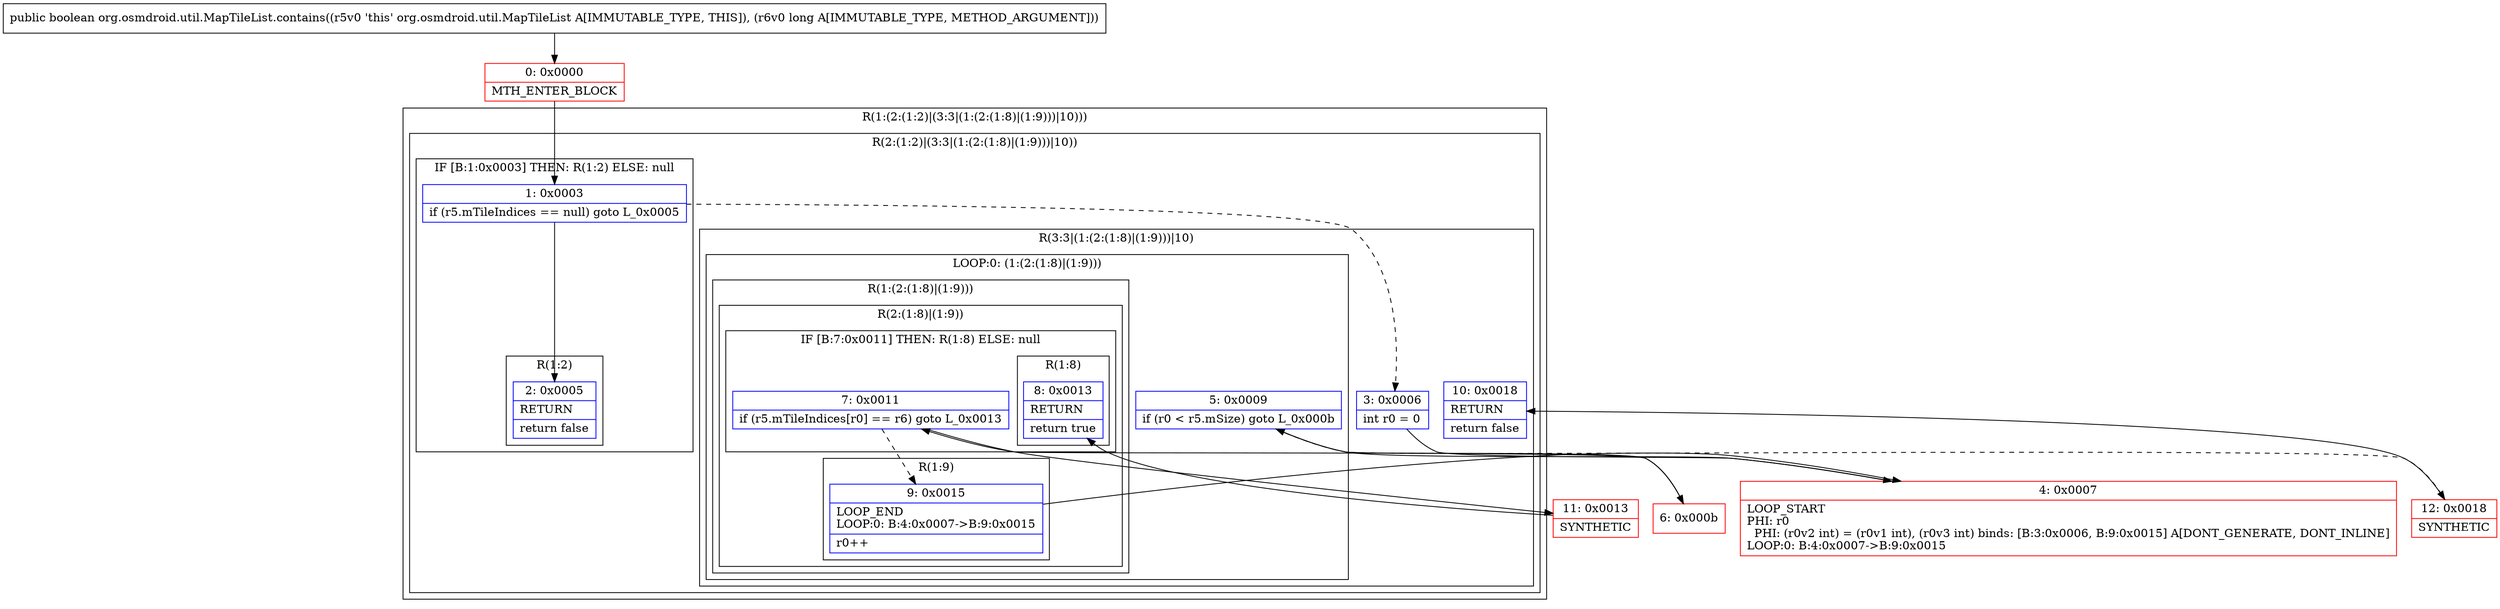 digraph "CFG fororg.osmdroid.util.MapTileList.contains(J)Z" {
subgraph cluster_Region_931865772 {
label = "R(1:(2:(1:2)|(3:3|(1:(2:(1:8)|(1:9)))|10)))";
node [shape=record,color=blue];
subgraph cluster_Region_1577647659 {
label = "R(2:(1:2)|(3:3|(1:(2:(1:8)|(1:9)))|10))";
node [shape=record,color=blue];
subgraph cluster_IfRegion_1065343197 {
label = "IF [B:1:0x0003] THEN: R(1:2) ELSE: null";
node [shape=record,color=blue];
Node_1 [shape=record,label="{1\:\ 0x0003|if (r5.mTileIndices == null) goto L_0x0005\l}"];
subgraph cluster_Region_1961657133 {
label = "R(1:2)";
node [shape=record,color=blue];
Node_2 [shape=record,label="{2\:\ 0x0005|RETURN\l|return false\l}"];
}
}
subgraph cluster_Region_1519409301 {
label = "R(3:3|(1:(2:(1:8)|(1:9)))|10)";
node [shape=record,color=blue];
Node_3 [shape=record,label="{3\:\ 0x0006|int r0 = 0\l}"];
subgraph cluster_LoopRegion_155364809 {
label = "LOOP:0: (1:(2:(1:8)|(1:9)))";
node [shape=record,color=blue];
Node_5 [shape=record,label="{5\:\ 0x0009|if (r0 \< r5.mSize) goto L_0x000b\l}"];
subgraph cluster_Region_447506264 {
label = "R(1:(2:(1:8)|(1:9)))";
node [shape=record,color=blue];
subgraph cluster_Region_55323520 {
label = "R(2:(1:8)|(1:9))";
node [shape=record,color=blue];
subgraph cluster_IfRegion_739774696 {
label = "IF [B:7:0x0011] THEN: R(1:8) ELSE: null";
node [shape=record,color=blue];
Node_7 [shape=record,label="{7\:\ 0x0011|if (r5.mTileIndices[r0] == r6) goto L_0x0013\l}"];
subgraph cluster_Region_1119138308 {
label = "R(1:8)";
node [shape=record,color=blue];
Node_8 [shape=record,label="{8\:\ 0x0013|RETURN\l|return true\l}"];
}
}
subgraph cluster_Region_1987759265 {
label = "R(1:9)";
node [shape=record,color=blue];
Node_9 [shape=record,label="{9\:\ 0x0015|LOOP_END\lLOOP:0: B:4:0x0007\-\>B:9:0x0015\l|r0++\l}"];
}
}
}
}
Node_10 [shape=record,label="{10\:\ 0x0018|RETURN\l|return false\l}"];
}
}
}
Node_0 [shape=record,color=red,label="{0\:\ 0x0000|MTH_ENTER_BLOCK\l}"];
Node_4 [shape=record,color=red,label="{4\:\ 0x0007|LOOP_START\lPHI: r0 \l  PHI: (r0v2 int) = (r0v1 int), (r0v3 int) binds: [B:3:0x0006, B:9:0x0015] A[DONT_GENERATE, DONT_INLINE]\lLOOP:0: B:4:0x0007\-\>B:9:0x0015\l}"];
Node_6 [shape=record,color=red,label="{6\:\ 0x000b}"];
Node_11 [shape=record,color=red,label="{11\:\ 0x0013|SYNTHETIC\l}"];
Node_12 [shape=record,color=red,label="{12\:\ 0x0018|SYNTHETIC\l}"];
MethodNode[shape=record,label="{public boolean org.osmdroid.util.MapTileList.contains((r5v0 'this' org.osmdroid.util.MapTileList A[IMMUTABLE_TYPE, THIS]), (r6v0 long A[IMMUTABLE_TYPE, METHOD_ARGUMENT])) }"];
MethodNode -> Node_0;
Node_1 -> Node_2;
Node_1 -> Node_3[style=dashed];
Node_3 -> Node_4;
Node_5 -> Node_6;
Node_5 -> Node_12[style=dashed];
Node_7 -> Node_9[style=dashed];
Node_7 -> Node_11;
Node_9 -> Node_4;
Node_0 -> Node_1;
Node_4 -> Node_5;
Node_6 -> Node_7;
Node_11 -> Node_8;
Node_12 -> Node_10;
}


